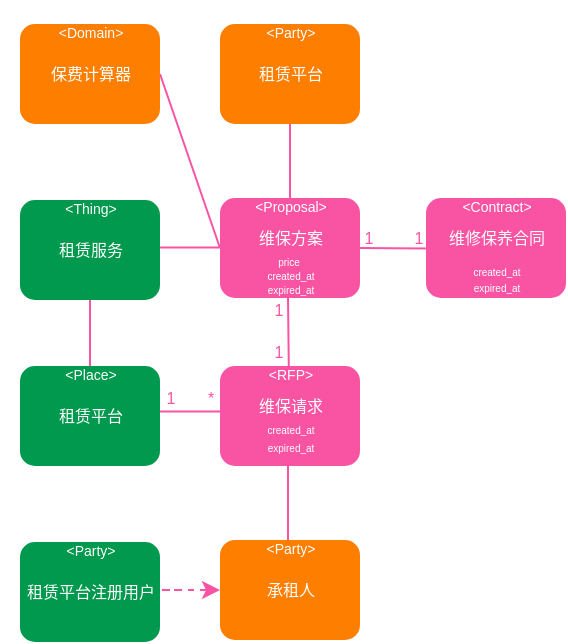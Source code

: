 <mxfile version="21.6.6" type="github">
  <diagram name="第 1 页" id="oeCHM0damJKCCX0aJpPC">
    <mxGraphModel dx="688" dy="411" grid="1" gridSize="10" guides="1" tooltips="1" connect="1" arrows="1" fold="1" page="1" pageScale="1" pageWidth="827" pageHeight="1169" math="0" shadow="0">
      <root>
        <mxCell id="0" />
        <mxCell id="1" parent="0" />
        <mxCell id="e_jC6DyC8DSp5otNmjVu-6" value="" style="group" vertex="1" connectable="0" parent="1">
          <mxGeometry x="150" y="312" width="70" height="62" as="geometry" />
        </mxCell>
        <mxCell id="e_jC6DyC8DSp5otNmjVu-1" value="" style="rounded=1;whiteSpace=wrap;html=1;fillColor=#f854a3;fontColor=#ffffff;strokeColor=none;" vertex="1" parent="e_jC6DyC8DSp5otNmjVu-6">
          <mxGeometry y="12" width="70" height="50" as="geometry" />
        </mxCell>
        <mxCell id="e_jC6DyC8DSp5otNmjVu-2" value="&lt;span style=&quot;font-size: 7px;&quot;&gt;&amp;lt;RFP&amp;gt;&lt;/span&gt;" style="text;html=1;align=center;verticalAlign=middle;resizable=0;points=[];autosize=1;strokeColor=none;fillColor=none;fontColor=#FFFFFF;" vertex="1" parent="e_jC6DyC8DSp5otNmjVu-6">
          <mxGeometry x="10" width="50" height="30" as="geometry" />
        </mxCell>
        <mxCell id="e_jC6DyC8DSp5otNmjVu-3" value="&lt;font style=&quot;font-size: 8px;&quot; color=&quot;#ffffff&quot;&gt;维保请求&lt;/font&gt;" style="text;html=1;align=center;verticalAlign=middle;resizable=0;points=[];autosize=1;strokeColor=none;fillColor=none;" vertex="1" parent="e_jC6DyC8DSp5otNmjVu-6">
          <mxGeometry x="5" y="16" width="60" height="30" as="geometry" />
        </mxCell>
        <mxCell id="e_jC6DyC8DSp5otNmjVu-4" value="&lt;font style=&quot;font-size: 5px;&quot;&gt;created_at&lt;/font&gt;" style="text;html=1;align=center;verticalAlign=middle;resizable=0;points=[];autosize=1;strokeColor=none;fillColor=none;fontColor=#FFFFFF;fontSize=5;" vertex="1" parent="e_jC6DyC8DSp5otNmjVu-6">
          <mxGeometry x="10" y="33" width="50" height="20" as="geometry" />
        </mxCell>
        <mxCell id="e_jC6DyC8DSp5otNmjVu-5" value="&lt;font style=&quot;font-size: 5px;&quot;&gt;expired_at&lt;/font&gt;" style="text;html=1;align=center;verticalAlign=middle;resizable=0;points=[];autosize=1;strokeColor=none;fillColor=none;fontColor=#FFFFFF;fontSize=5;" vertex="1" parent="e_jC6DyC8DSp5otNmjVu-6">
          <mxGeometry x="10" y="42" width="50" height="20" as="geometry" />
        </mxCell>
        <mxCell id="e_jC6DyC8DSp5otNmjVu-7" value="" style="group" vertex="1" connectable="0" parent="1">
          <mxGeometry x="150" y="228" width="70" height="62" as="geometry" />
        </mxCell>
        <mxCell id="e_jC6DyC8DSp5otNmjVu-8" value="" style="rounded=1;whiteSpace=wrap;html=1;fillColor=#f854a3;fontColor=#ffffff;strokeColor=none;" vertex="1" parent="e_jC6DyC8DSp5otNmjVu-7">
          <mxGeometry y="12" width="70" height="50" as="geometry" />
        </mxCell>
        <mxCell id="e_jC6DyC8DSp5otNmjVu-9" value="&lt;font style=&quot;font-size: 7px;&quot;&gt;&amp;lt;Proposal&amp;gt;&lt;/font&gt;" style="text;html=1;align=center;verticalAlign=middle;resizable=0;points=[];autosize=1;strokeColor=none;fillColor=none;fontColor=#FFFFFF;" vertex="1" parent="e_jC6DyC8DSp5otNmjVu-7">
          <mxGeometry x="5" width="60" height="30" as="geometry" />
        </mxCell>
        <mxCell id="e_jC6DyC8DSp5otNmjVu-10" value="&lt;font color=&quot;#ffffff&quot;&gt;&lt;span style=&quot;font-size: 8px;&quot;&gt;维保方案&lt;/span&gt;&lt;/font&gt;" style="text;html=1;align=center;verticalAlign=middle;resizable=0;points=[];autosize=1;strokeColor=none;fillColor=none;" vertex="1" parent="e_jC6DyC8DSp5otNmjVu-7">
          <mxGeometry x="5" y="16" width="60" height="30" as="geometry" />
        </mxCell>
        <mxCell id="e_jC6DyC8DSp5otNmjVu-11" value="&lt;font style=&quot;font-size: 5px;&quot;&gt;created_at&lt;/font&gt;" style="text;html=1;align=center;verticalAlign=middle;resizable=0;points=[];autosize=1;strokeColor=none;fillColor=none;fontColor=#FFFFFF;fontSize=5;" vertex="1" parent="e_jC6DyC8DSp5otNmjVu-7">
          <mxGeometry x="10" y="40" width="50" height="20" as="geometry" />
        </mxCell>
        <mxCell id="e_jC6DyC8DSp5otNmjVu-12" value="&lt;font style=&quot;font-size: 5px;&quot;&gt;expired_at&lt;/font&gt;" style="text;html=1;align=center;verticalAlign=middle;resizable=0;points=[];autosize=1;strokeColor=none;fillColor=none;fontColor=#FFFFFF;fontSize=5;" vertex="1" parent="e_jC6DyC8DSp5otNmjVu-7">
          <mxGeometry x="10" y="47" width="50" height="20" as="geometry" />
        </mxCell>
        <mxCell id="e_jC6DyC8DSp5otNmjVu-13" value="" style="endArrow=none;html=1;rounded=0;exitX=0.49;exitY=-0.123;exitDx=0;exitDy=0;exitPerimeter=0;fontColor=#f954a3;labelBackgroundColor=#F954A3;labelBorderColor=#F954A3;strokeColor=#F954A3;" edge="1" parent="1" source="e_jC6DyC8DSp5otNmjVu-3">
          <mxGeometry width="50" height="50" relative="1" as="geometry">
            <mxPoint x="180" y="330" as="sourcePoint" />
            <mxPoint x="184" y="290" as="targetPoint" />
          </mxGeometry>
        </mxCell>
        <mxCell id="e_jC6DyC8DSp5otNmjVu-14" value="&lt;font color=&quot;#f954a3&quot; style=&quot;font-size: 8px;&quot;&gt;1&lt;/font&gt;" style="text;html=1;align=center;verticalAlign=middle;resizable=0;points=[];autosize=1;strokeColor=none;fillColor=none;fontSize=8;" vertex="1" parent="1">
          <mxGeometry x="164" y="286" width="30" height="20" as="geometry" />
        </mxCell>
        <mxCell id="e_jC6DyC8DSp5otNmjVu-15" value="&lt;font color=&quot;#f954a3&quot; style=&quot;font-size: 8px;&quot;&gt;1&lt;/font&gt;" style="text;html=1;align=center;verticalAlign=middle;resizable=0;points=[];autosize=1;strokeColor=none;fillColor=none;fontSize=8;" vertex="1" parent="1">
          <mxGeometry x="164" y="307" width="30" height="20" as="geometry" />
        </mxCell>
        <mxCell id="e_jC6DyC8DSp5otNmjVu-17" value="&lt;font style=&quot;font-size: 5px;&quot;&gt;price&lt;br&gt;&lt;/font&gt;" style="text;html=1;align=center;verticalAlign=middle;resizable=0;points=[];autosize=1;strokeColor=none;fillColor=none;fontColor=#FFFFFF;fontSize=5;" vertex="1" parent="1">
          <mxGeometry x="169" y="261" width="30" height="20" as="geometry" />
        </mxCell>
        <mxCell id="e_jC6DyC8DSp5otNmjVu-18" value="" style="group" vertex="1" connectable="0" parent="1">
          <mxGeometry x="253" y="228" width="70" height="62" as="geometry" />
        </mxCell>
        <mxCell id="e_jC6DyC8DSp5otNmjVu-19" value="" style="rounded=1;whiteSpace=wrap;html=1;fillColor=#f854a3;fontColor=#ffffff;strokeColor=none;" vertex="1" parent="e_jC6DyC8DSp5otNmjVu-18">
          <mxGeometry y="12" width="70" height="50" as="geometry" />
        </mxCell>
        <mxCell id="e_jC6DyC8DSp5otNmjVu-20" value="&lt;font style=&quot;font-size: 7px;&quot;&gt;&amp;lt;Contract&amp;gt;&lt;/font&gt;" style="text;html=1;align=center;verticalAlign=middle;resizable=0;points=[];autosize=1;strokeColor=none;fillColor=none;fontColor=#FFFFFF;" vertex="1" parent="e_jC6DyC8DSp5otNmjVu-18">
          <mxGeometry x="5" width="60" height="30" as="geometry" />
        </mxCell>
        <mxCell id="e_jC6DyC8DSp5otNmjVu-21" value="&lt;font color=&quot;#ffffff&quot;&gt;&lt;span style=&quot;font-size: 8px;&quot;&gt;维修保养合同&lt;/span&gt;&lt;/font&gt;" style="text;html=1;align=center;verticalAlign=middle;resizable=0;points=[];autosize=1;strokeColor=none;fillColor=none;" vertex="1" parent="e_jC6DyC8DSp5otNmjVu-18">
          <mxGeometry y="16" width="70" height="30" as="geometry" />
        </mxCell>
        <mxCell id="e_jC6DyC8DSp5otNmjVu-22" value="&lt;font style=&quot;font-size: 5px;&quot;&gt;created_at&lt;/font&gt;" style="text;html=1;align=center;verticalAlign=middle;resizable=0;points=[];autosize=1;strokeColor=none;fillColor=none;fontColor=#FFFFFF;fontSize=5;" vertex="1" parent="e_jC6DyC8DSp5otNmjVu-18">
          <mxGeometry x="10" y="38" width="50" height="20" as="geometry" />
        </mxCell>
        <mxCell id="e_jC6DyC8DSp5otNmjVu-23" value="&lt;font style=&quot;font-size: 5px;&quot;&gt;expired_at&lt;/font&gt;" style="text;html=1;align=center;verticalAlign=middle;resizable=0;points=[];autosize=1;strokeColor=none;fillColor=none;fontColor=#FFFFFF;fontSize=5;" vertex="1" parent="e_jC6DyC8DSp5otNmjVu-18">
          <mxGeometry x="10" y="46" width="50" height="20" as="geometry" />
        </mxCell>
        <mxCell id="e_jC6DyC8DSp5otNmjVu-24" value="" style="endArrow=none;html=1;rounded=0;exitX=1;exitY=0.5;exitDx=0;exitDy=0;entryX=-0.001;entryY=0.71;entryDx=0;entryDy=0;entryPerimeter=0;strokeColor=#F954A3;" edge="1" parent="1" source="e_jC6DyC8DSp5otNmjVu-8" target="e_jC6DyC8DSp5otNmjVu-21">
          <mxGeometry width="50" height="50" relative="1" as="geometry">
            <mxPoint x="220" y="340" as="sourcePoint" />
            <mxPoint x="270" y="290" as="targetPoint" />
          </mxGeometry>
        </mxCell>
        <mxCell id="e_jC6DyC8DSp5otNmjVu-25" value="&lt;font color=&quot;#f954a3&quot; style=&quot;font-size: 8px;&quot;&gt;1&lt;/font&gt;" style="text;html=1;align=center;verticalAlign=middle;resizable=0;points=[];autosize=1;strokeColor=none;fillColor=none;fontSize=8;" vertex="1" parent="1">
          <mxGeometry x="209" y="250" width="30" height="20" as="geometry" />
        </mxCell>
        <mxCell id="e_jC6DyC8DSp5otNmjVu-26" value="&lt;font color=&quot;#f954a3&quot; style=&quot;font-size: 8px;&quot;&gt;1&lt;/font&gt;" style="text;html=1;align=center;verticalAlign=middle;resizable=0;points=[];autosize=1;strokeColor=none;fillColor=none;fontSize=8;" vertex="1" parent="1">
          <mxGeometry x="234" y="250" width="30" height="20" as="geometry" />
        </mxCell>
        <mxCell id="e_jC6DyC8DSp5otNmjVu-27" value="" style="group" vertex="1" connectable="0" parent="1">
          <mxGeometry x="50" y="141" width="70" height="62" as="geometry" />
        </mxCell>
        <mxCell id="e_jC6DyC8DSp5otNmjVu-28" value="" style="rounded=1;whiteSpace=wrap;html=1;fillColor=#fe7e00;fontColor=#ffffff;strokeColor=none;" vertex="1" parent="e_jC6DyC8DSp5otNmjVu-27">
          <mxGeometry y="12" width="70" height="50" as="geometry" />
        </mxCell>
        <mxCell id="e_jC6DyC8DSp5otNmjVu-29" value="&lt;font style=&quot;font-size: 7px;&quot;&gt;&amp;lt;Domain&amp;gt;&lt;/font&gt;" style="text;html=1;align=center;verticalAlign=middle;resizable=0;points=[];autosize=1;strokeColor=none;fillColor=none;fontColor=#FFFFFF;" vertex="1" parent="e_jC6DyC8DSp5otNmjVu-27">
          <mxGeometry x="5" width="60" height="30" as="geometry" />
        </mxCell>
        <mxCell id="e_jC6DyC8DSp5otNmjVu-30" value="&lt;font color=&quot;#ffffff&quot;&gt;&lt;span style=&quot;font-size: 8px;&quot;&gt;保费计算器&lt;/span&gt;&lt;/font&gt;" style="text;html=1;align=center;verticalAlign=middle;resizable=0;points=[];autosize=1;strokeColor=none;fillColor=none;" vertex="1" parent="e_jC6DyC8DSp5otNmjVu-27">
          <mxGeometry x="5" y="21" width="60" height="30" as="geometry" />
        </mxCell>
        <mxCell id="e_jC6DyC8DSp5otNmjVu-33" value="" style="endArrow=none;html=1;rounded=0;exitX=1;exitY=0.5;exitDx=0;exitDy=0;entryX=0;entryY=0.5;entryDx=0;entryDy=0;strokeColor=#F954A3;" edge="1" parent="1" source="e_jC6DyC8DSp5otNmjVu-28" target="e_jC6DyC8DSp5otNmjVu-8">
          <mxGeometry width="50" height="50" relative="1" as="geometry">
            <mxPoint x="220" y="280" as="sourcePoint" />
            <mxPoint x="270" y="230" as="targetPoint" />
          </mxGeometry>
        </mxCell>
        <mxCell id="e_jC6DyC8DSp5otNmjVu-34" value="" style="group" vertex="1" connectable="0" parent="1">
          <mxGeometry x="150" y="141" width="70" height="62" as="geometry" />
        </mxCell>
        <mxCell id="e_jC6DyC8DSp5otNmjVu-35" value="" style="rounded=1;whiteSpace=wrap;html=1;fillColor=#fe7e00;fontColor=#ffffff;strokeColor=none;" vertex="1" parent="e_jC6DyC8DSp5otNmjVu-34">
          <mxGeometry y="12" width="70" height="50" as="geometry" />
        </mxCell>
        <mxCell id="e_jC6DyC8DSp5otNmjVu-36" value="&lt;font style=&quot;font-size: 7px;&quot;&gt;&amp;lt;Party&amp;gt;&lt;/font&gt;" style="text;html=1;align=center;verticalAlign=middle;resizable=0;points=[];autosize=1;strokeColor=none;fillColor=none;fontColor=#FFFFFF;" vertex="1" parent="e_jC6DyC8DSp5otNmjVu-34">
          <mxGeometry x="10" width="50" height="30" as="geometry" />
        </mxCell>
        <mxCell id="e_jC6DyC8DSp5otNmjVu-37" value="&lt;font color=&quot;#ffffff&quot;&gt;&lt;span style=&quot;font-size: 8px;&quot;&gt;租赁平台&lt;/span&gt;&lt;/font&gt;" style="text;html=1;align=center;verticalAlign=middle;resizable=0;points=[];autosize=1;strokeColor=none;fillColor=none;" vertex="1" parent="e_jC6DyC8DSp5otNmjVu-34">
          <mxGeometry x="5" y="21" width="60" height="30" as="geometry" />
        </mxCell>
        <mxCell id="e_jC6DyC8DSp5otNmjVu-38" value="" style="endArrow=none;html=1;rounded=0;exitX=0.5;exitY=1;exitDx=0;exitDy=0;strokeColor=#F954A3;" edge="1" parent="1" source="e_jC6DyC8DSp5otNmjVu-35">
          <mxGeometry width="50" height="50" relative="1" as="geometry">
            <mxPoint x="186" y="203" as="sourcePoint" />
            <mxPoint x="185" y="240" as="targetPoint" />
          </mxGeometry>
        </mxCell>
        <mxCell id="e_jC6DyC8DSp5otNmjVu-39" value="" style="group" vertex="1" connectable="0" parent="1">
          <mxGeometry x="50" y="400" width="80" height="62" as="geometry" />
        </mxCell>
        <mxCell id="e_jC6DyC8DSp5otNmjVu-40" value="" style="rounded=1;whiteSpace=wrap;html=1;fillColor=#00994D;fontColor=#ffffff;strokeColor=none;" vertex="1" parent="e_jC6DyC8DSp5otNmjVu-39">
          <mxGeometry y="12" width="70" height="50" as="geometry" />
        </mxCell>
        <mxCell id="e_jC6DyC8DSp5otNmjVu-41" value="&lt;font style=&quot;font-size: 7px;&quot;&gt;&amp;lt;Party&amp;gt;&lt;/font&gt;" style="text;html=1;align=center;verticalAlign=middle;resizable=0;points=[];autosize=1;strokeColor=none;fillColor=none;fontColor=#FFFFFF;" vertex="1" parent="e_jC6DyC8DSp5otNmjVu-39">
          <mxGeometry x="10" width="50" height="30" as="geometry" />
        </mxCell>
        <mxCell id="e_jC6DyC8DSp5otNmjVu-42" value="&lt;font color=&quot;#ffffff&quot;&gt;&lt;span style=&quot;font-size: 8px;&quot;&gt;租赁平台注册用户&lt;/span&gt;&lt;/font&gt;" style="text;html=1;align=center;verticalAlign=middle;resizable=0;points=[];autosize=1;strokeColor=none;fillColor=none;" vertex="1" parent="e_jC6DyC8DSp5otNmjVu-39">
          <mxGeometry x="-10" y="21" width="90" height="30" as="geometry" />
        </mxCell>
        <mxCell id="e_jC6DyC8DSp5otNmjVu-43" value="" style="group" vertex="1" connectable="0" parent="1">
          <mxGeometry x="150" y="399" width="70" height="62" as="geometry" />
        </mxCell>
        <mxCell id="e_jC6DyC8DSp5otNmjVu-44" value="" style="rounded=1;whiteSpace=wrap;html=1;fillColor=#fe7e00;fontColor=#ffffff;strokeColor=none;" vertex="1" parent="e_jC6DyC8DSp5otNmjVu-43">
          <mxGeometry y="12" width="70" height="50" as="geometry" />
        </mxCell>
        <mxCell id="e_jC6DyC8DSp5otNmjVu-45" value="&lt;font style=&quot;font-size: 7px;&quot;&gt;&amp;lt;Party&amp;gt;&lt;/font&gt;" style="text;html=1;align=center;verticalAlign=middle;resizable=0;points=[];autosize=1;strokeColor=none;fillColor=none;fontColor=#FFFFFF;" vertex="1" parent="e_jC6DyC8DSp5otNmjVu-43">
          <mxGeometry x="10" width="50" height="30" as="geometry" />
        </mxCell>
        <mxCell id="e_jC6DyC8DSp5otNmjVu-46" value="&lt;font color=&quot;#ffffff&quot;&gt;&lt;span style=&quot;font-size: 8px;&quot;&gt;承租人&lt;/span&gt;&lt;/font&gt;" style="text;html=1;align=center;verticalAlign=middle;resizable=0;points=[];autosize=1;strokeColor=none;fillColor=none;" vertex="1" parent="e_jC6DyC8DSp5otNmjVu-43">
          <mxGeometry x="10" y="21" width="50" height="30" as="geometry" />
        </mxCell>
        <mxCell id="e_jC6DyC8DSp5otNmjVu-47" value="" style="endArrow=none;html=1;rounded=0;exitX=0.5;exitY=1;exitDx=0;exitDy=0;strokeColor=#F954A3;" edge="1" parent="1">
          <mxGeometry width="50" height="50" relative="1" as="geometry">
            <mxPoint x="184" y="374" as="sourcePoint" />
            <mxPoint x="184" y="411" as="targetPoint" />
          </mxGeometry>
        </mxCell>
        <mxCell id="e_jC6DyC8DSp5otNmjVu-48" value="" style="endArrow=classic;html=1;rounded=0;entryX=0;entryY=0.5;entryDx=0;entryDy=0;strokeColor=#F954A3;dashed=1;" edge="1" parent="1" source="e_jC6DyC8DSp5otNmjVu-42" target="e_jC6DyC8DSp5otNmjVu-44">
          <mxGeometry width="50" height="50" relative="1" as="geometry">
            <mxPoint x="120" y="436" as="sourcePoint" />
            <mxPoint x="220" y="320" as="targetPoint" />
            <Array as="points">
              <mxPoint x="120" y="436" />
            </Array>
          </mxGeometry>
        </mxCell>
        <mxCell id="e_jC6DyC8DSp5otNmjVu-50" value="" style="group" vertex="1" connectable="0" parent="1">
          <mxGeometry x="50" y="312" width="80" height="62" as="geometry" />
        </mxCell>
        <mxCell id="e_jC6DyC8DSp5otNmjVu-51" value="" style="rounded=1;whiteSpace=wrap;html=1;fillColor=#00994D;fontColor=#ffffff;strokeColor=none;" vertex="1" parent="e_jC6DyC8DSp5otNmjVu-50">
          <mxGeometry y="12" width="70" height="50" as="geometry" />
        </mxCell>
        <mxCell id="e_jC6DyC8DSp5otNmjVu-52" value="&lt;font style=&quot;font-size: 7px;&quot;&gt;&amp;lt;Place&amp;gt;&lt;/font&gt;" style="text;html=1;align=center;verticalAlign=middle;resizable=0;points=[];autosize=1;strokeColor=none;fillColor=none;fontColor=#FFFFFF;" vertex="1" parent="e_jC6DyC8DSp5otNmjVu-50">
          <mxGeometry x="10" width="50" height="30" as="geometry" />
        </mxCell>
        <mxCell id="e_jC6DyC8DSp5otNmjVu-53" value="&lt;font color=&quot;#ffffff&quot;&gt;&lt;span style=&quot;font-size: 8px;&quot;&gt;租赁平台&lt;/span&gt;&lt;/font&gt;" style="text;html=1;align=center;verticalAlign=middle;resizable=0;points=[];autosize=1;strokeColor=none;fillColor=none;" vertex="1" parent="e_jC6DyC8DSp5otNmjVu-50">
          <mxGeometry x="5" y="21" width="60" height="30" as="geometry" />
        </mxCell>
        <mxCell id="e_jC6DyC8DSp5otNmjVu-61" value="" style="endArrow=none;html=1;rounded=0;exitX=1;exitY=0.5;exitDx=0;exitDy=0;entryX=0;entryY=0.5;entryDx=0;entryDy=0;strokeColor=#F954A3;" edge="1" parent="e_jC6DyC8DSp5otNmjVu-50">
          <mxGeometry width="50" height="50" relative="1" as="geometry">
            <mxPoint x="70" y="34.71" as="sourcePoint" />
            <mxPoint x="100" y="34.71" as="targetPoint" />
          </mxGeometry>
        </mxCell>
        <mxCell id="e_jC6DyC8DSp5otNmjVu-54" value="" style="group" vertex="1" connectable="0" parent="1">
          <mxGeometry x="50" y="229" width="80" height="62" as="geometry" />
        </mxCell>
        <mxCell id="e_jC6DyC8DSp5otNmjVu-55" value="" style="rounded=1;whiteSpace=wrap;html=1;fillColor=#00994D;fontColor=#ffffff;strokeColor=none;" vertex="1" parent="e_jC6DyC8DSp5otNmjVu-54">
          <mxGeometry y="12" width="70" height="50" as="geometry" />
        </mxCell>
        <mxCell id="e_jC6DyC8DSp5otNmjVu-56" value="&lt;font style=&quot;font-size: 7px;&quot;&gt;&amp;lt;Thing&amp;gt;&lt;/font&gt;" style="text;html=1;align=center;verticalAlign=middle;resizable=0;points=[];autosize=1;strokeColor=none;fillColor=none;fontColor=#FFFFFF;" vertex="1" parent="e_jC6DyC8DSp5otNmjVu-54">
          <mxGeometry x="10" width="50" height="30" as="geometry" />
        </mxCell>
        <mxCell id="e_jC6DyC8DSp5otNmjVu-57" value="&lt;font color=&quot;#ffffff&quot;&gt;&lt;span style=&quot;font-size: 8px;&quot;&gt;租赁服务&lt;/span&gt;&lt;/font&gt;" style="text;html=1;align=center;verticalAlign=middle;resizable=0;points=[];autosize=1;strokeColor=none;fillColor=none;" vertex="1" parent="e_jC6DyC8DSp5otNmjVu-54">
          <mxGeometry x="5" y="21" width="60" height="30" as="geometry" />
        </mxCell>
        <mxCell id="e_jC6DyC8DSp5otNmjVu-58" value="" style="endArrow=none;html=1;rounded=0;exitX=1;exitY=0.5;exitDx=0;exitDy=0;entryX=0;entryY=0.5;entryDx=0;entryDy=0;strokeColor=#F954A3;" edge="1" parent="e_jC6DyC8DSp5otNmjVu-54">
          <mxGeometry width="50" height="50" relative="1" as="geometry">
            <mxPoint x="70" y="35.71" as="sourcePoint" />
            <mxPoint x="100" y="35.71" as="targetPoint" />
          </mxGeometry>
        </mxCell>
        <mxCell id="e_jC6DyC8DSp5otNmjVu-59" value="" style="endArrow=none;html=1;rounded=0;exitX=0.5;exitY=1;exitDx=0;exitDy=0;strokeColor=#F954A3;" edge="1" parent="1" source="e_jC6DyC8DSp5otNmjVu-55">
          <mxGeometry width="50" height="50" relative="1" as="geometry">
            <mxPoint x="85" y="295.0" as="sourcePoint" />
            <mxPoint x="85" y="324" as="targetPoint" />
            <Array as="points">
              <mxPoint x="85" y="324" />
            </Array>
          </mxGeometry>
        </mxCell>
        <mxCell id="e_jC6DyC8DSp5otNmjVu-62" value="&lt;font color=&quot;#f954a3&quot; style=&quot;font-size: 8px;&quot;&gt;1&lt;/font&gt;" style="text;html=1;align=center;verticalAlign=middle;resizable=0;points=[];autosize=1;strokeColor=none;fillColor=none;fontSize=8;" vertex="1" parent="1">
          <mxGeometry x="110" y="330" width="30" height="20" as="geometry" />
        </mxCell>
        <mxCell id="e_jC6DyC8DSp5otNmjVu-63" value="&lt;font color=&quot;#f954a3&quot; style=&quot;font-size: 8px;&quot;&gt;*&lt;/font&gt;" style="text;html=1;align=center;verticalAlign=middle;resizable=0;points=[];autosize=1;strokeColor=none;fillColor=none;fontSize=8;" vertex="1" parent="1">
          <mxGeometry x="130" y="330" width="30" height="20" as="geometry" />
        </mxCell>
      </root>
    </mxGraphModel>
  </diagram>
</mxfile>
